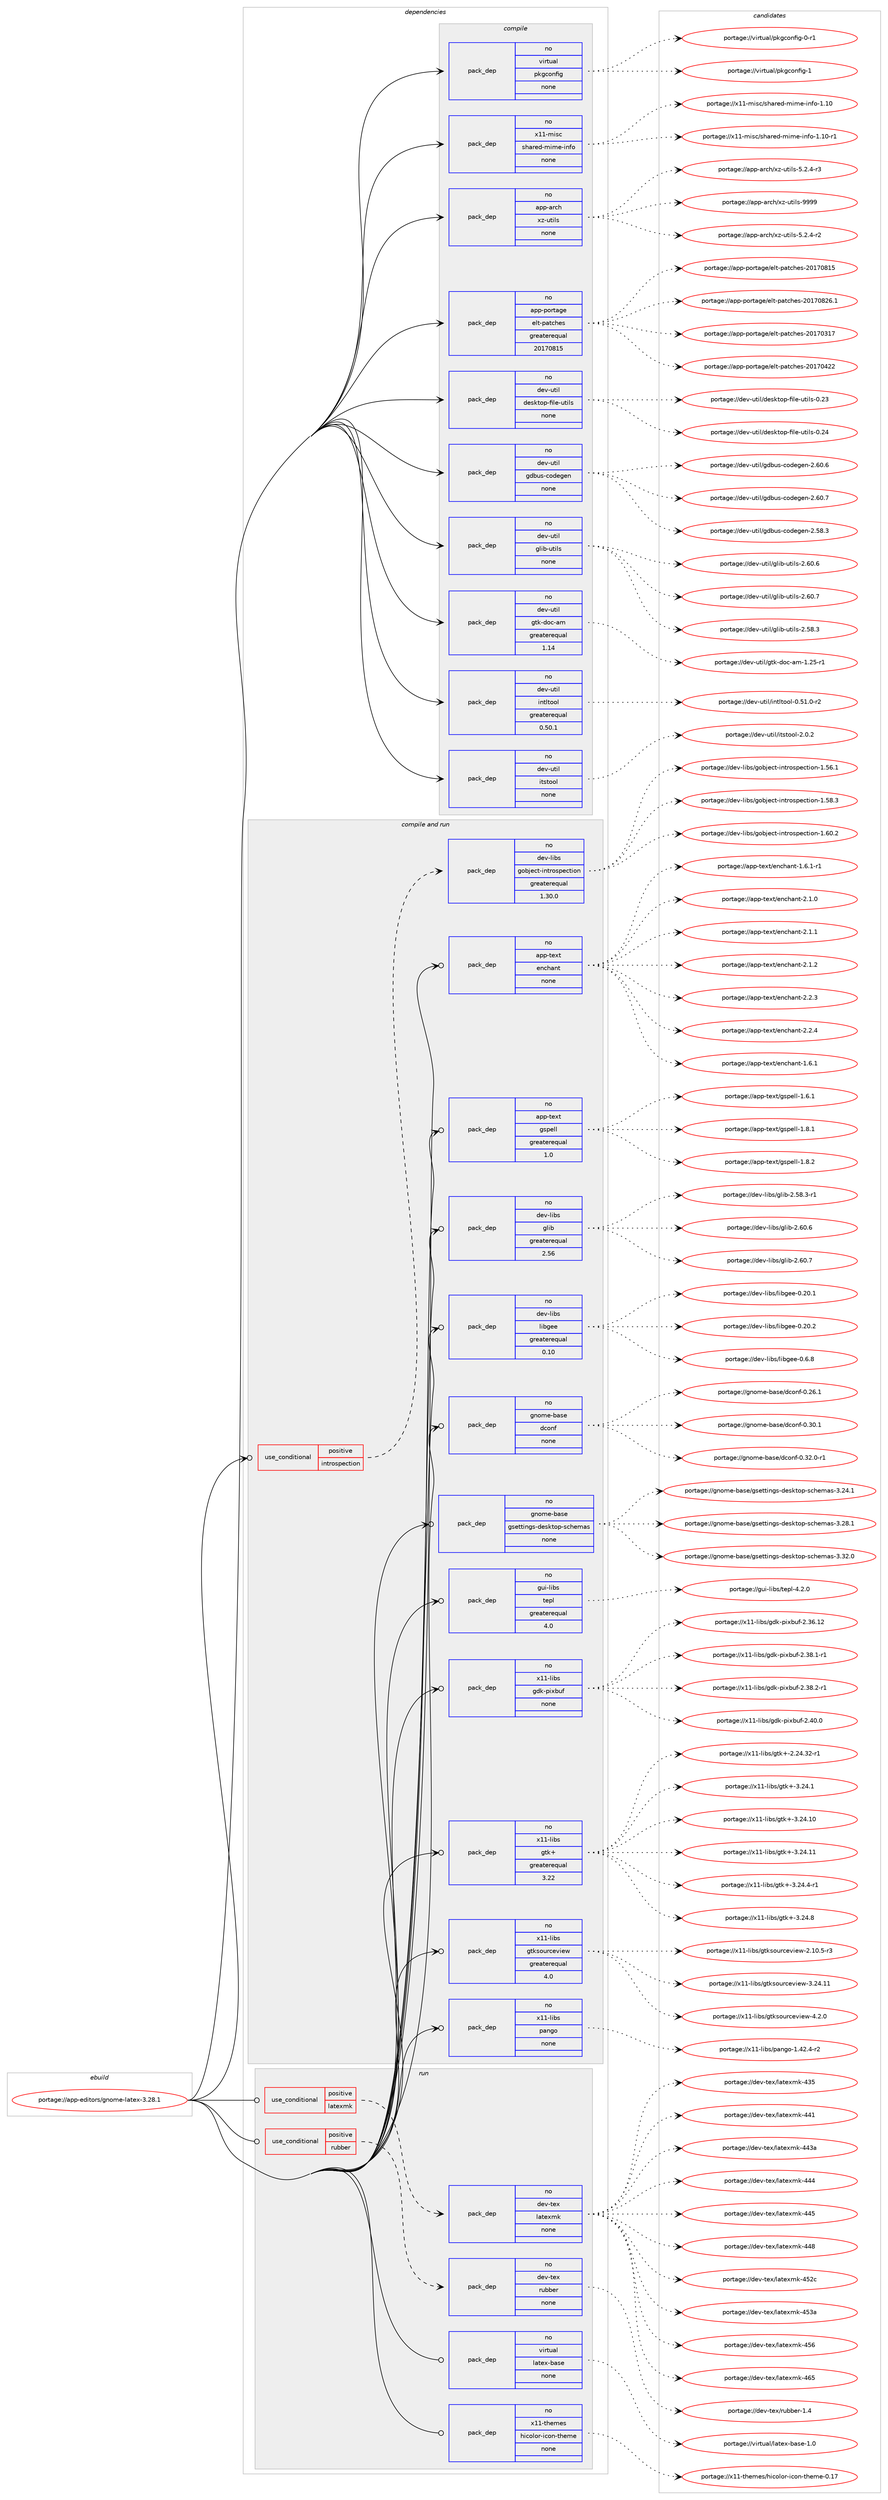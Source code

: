 digraph prolog {

# *************
# Graph options
# *************

newrank=true;
concentrate=true;
compound=true;
graph [rankdir=LR,fontname=Helvetica,fontsize=10,ranksep=1.5];#, ranksep=2.5, nodesep=0.2];
edge  [arrowhead=vee];
node  [fontname=Helvetica,fontsize=10];

# **********
# The ebuild
# **********

subgraph cluster_leftcol {
color=gray;
rank=same;
label=<<i>ebuild</i>>;
id [label="portage://app-editors/gnome-latex-3.28.1", color=red, width=4, href="../app-editors/gnome-latex-3.28.1.svg"];
}

# ****************
# The dependencies
# ****************

subgraph cluster_midcol {
color=gray;
label=<<i>dependencies</i>>;
subgraph cluster_compile {
fillcolor="#eeeeee";
style=filled;
label=<<i>compile</i>>;
subgraph pack12233 {
dependency16674 [label=<<TABLE BORDER="0" CELLBORDER="1" CELLSPACING="0" CELLPADDING="4" WIDTH="220"><TR><TD ROWSPAN="6" CELLPADDING="30">pack_dep</TD></TR><TR><TD WIDTH="110">no</TD></TR><TR><TD>app-arch</TD></TR><TR><TD>xz-utils</TD></TR><TR><TD>none</TD></TR><TR><TD></TD></TR></TABLE>>, shape=none, color=blue];
}
id:e -> dependency16674:w [weight=20,style="solid",arrowhead="vee"];
subgraph pack12234 {
dependency16675 [label=<<TABLE BORDER="0" CELLBORDER="1" CELLSPACING="0" CELLPADDING="4" WIDTH="220"><TR><TD ROWSPAN="6" CELLPADDING="30">pack_dep</TD></TR><TR><TD WIDTH="110">no</TD></TR><TR><TD>app-portage</TD></TR><TR><TD>elt-patches</TD></TR><TR><TD>greaterequal</TD></TR><TR><TD>20170815</TD></TR></TABLE>>, shape=none, color=blue];
}
id:e -> dependency16675:w [weight=20,style="solid",arrowhead="vee"];
subgraph pack12235 {
dependency16676 [label=<<TABLE BORDER="0" CELLBORDER="1" CELLSPACING="0" CELLPADDING="4" WIDTH="220"><TR><TD ROWSPAN="6" CELLPADDING="30">pack_dep</TD></TR><TR><TD WIDTH="110">no</TD></TR><TR><TD>dev-util</TD></TR><TR><TD>desktop-file-utils</TD></TR><TR><TD>none</TD></TR><TR><TD></TD></TR></TABLE>>, shape=none, color=blue];
}
id:e -> dependency16676:w [weight=20,style="solid",arrowhead="vee"];
subgraph pack12236 {
dependency16677 [label=<<TABLE BORDER="0" CELLBORDER="1" CELLSPACING="0" CELLPADDING="4" WIDTH="220"><TR><TD ROWSPAN="6" CELLPADDING="30">pack_dep</TD></TR><TR><TD WIDTH="110">no</TD></TR><TR><TD>dev-util</TD></TR><TR><TD>gdbus-codegen</TD></TR><TR><TD>none</TD></TR><TR><TD></TD></TR></TABLE>>, shape=none, color=blue];
}
id:e -> dependency16677:w [weight=20,style="solid",arrowhead="vee"];
subgraph pack12237 {
dependency16678 [label=<<TABLE BORDER="0" CELLBORDER="1" CELLSPACING="0" CELLPADDING="4" WIDTH="220"><TR><TD ROWSPAN="6" CELLPADDING="30">pack_dep</TD></TR><TR><TD WIDTH="110">no</TD></TR><TR><TD>dev-util</TD></TR><TR><TD>glib-utils</TD></TR><TR><TD>none</TD></TR><TR><TD></TD></TR></TABLE>>, shape=none, color=blue];
}
id:e -> dependency16678:w [weight=20,style="solid",arrowhead="vee"];
subgraph pack12238 {
dependency16679 [label=<<TABLE BORDER="0" CELLBORDER="1" CELLSPACING="0" CELLPADDING="4" WIDTH="220"><TR><TD ROWSPAN="6" CELLPADDING="30">pack_dep</TD></TR><TR><TD WIDTH="110">no</TD></TR><TR><TD>dev-util</TD></TR><TR><TD>gtk-doc-am</TD></TR><TR><TD>greaterequal</TD></TR><TR><TD>1.14</TD></TR></TABLE>>, shape=none, color=blue];
}
id:e -> dependency16679:w [weight=20,style="solid",arrowhead="vee"];
subgraph pack12239 {
dependency16680 [label=<<TABLE BORDER="0" CELLBORDER="1" CELLSPACING="0" CELLPADDING="4" WIDTH="220"><TR><TD ROWSPAN="6" CELLPADDING="30">pack_dep</TD></TR><TR><TD WIDTH="110">no</TD></TR><TR><TD>dev-util</TD></TR><TR><TD>intltool</TD></TR><TR><TD>greaterequal</TD></TR><TR><TD>0.50.1</TD></TR></TABLE>>, shape=none, color=blue];
}
id:e -> dependency16680:w [weight=20,style="solid",arrowhead="vee"];
subgraph pack12240 {
dependency16681 [label=<<TABLE BORDER="0" CELLBORDER="1" CELLSPACING="0" CELLPADDING="4" WIDTH="220"><TR><TD ROWSPAN="6" CELLPADDING="30">pack_dep</TD></TR><TR><TD WIDTH="110">no</TD></TR><TR><TD>dev-util</TD></TR><TR><TD>itstool</TD></TR><TR><TD>none</TD></TR><TR><TD></TD></TR></TABLE>>, shape=none, color=blue];
}
id:e -> dependency16681:w [weight=20,style="solid",arrowhead="vee"];
subgraph pack12241 {
dependency16682 [label=<<TABLE BORDER="0" CELLBORDER="1" CELLSPACING="0" CELLPADDING="4" WIDTH="220"><TR><TD ROWSPAN="6" CELLPADDING="30">pack_dep</TD></TR><TR><TD WIDTH="110">no</TD></TR><TR><TD>virtual</TD></TR><TR><TD>pkgconfig</TD></TR><TR><TD>none</TD></TR><TR><TD></TD></TR></TABLE>>, shape=none, color=blue];
}
id:e -> dependency16682:w [weight=20,style="solid",arrowhead="vee"];
subgraph pack12242 {
dependency16683 [label=<<TABLE BORDER="0" CELLBORDER="1" CELLSPACING="0" CELLPADDING="4" WIDTH="220"><TR><TD ROWSPAN="6" CELLPADDING="30">pack_dep</TD></TR><TR><TD WIDTH="110">no</TD></TR><TR><TD>x11-misc</TD></TR><TR><TD>shared-mime-info</TD></TR><TR><TD>none</TD></TR><TR><TD></TD></TR></TABLE>>, shape=none, color=blue];
}
id:e -> dependency16683:w [weight=20,style="solid",arrowhead="vee"];
}
subgraph cluster_compileandrun {
fillcolor="#eeeeee";
style=filled;
label=<<i>compile and run</i>>;
subgraph cond4137 {
dependency16684 [label=<<TABLE BORDER="0" CELLBORDER="1" CELLSPACING="0" CELLPADDING="4"><TR><TD ROWSPAN="3" CELLPADDING="10">use_conditional</TD></TR><TR><TD>positive</TD></TR><TR><TD>introspection</TD></TR></TABLE>>, shape=none, color=red];
subgraph pack12243 {
dependency16685 [label=<<TABLE BORDER="0" CELLBORDER="1" CELLSPACING="0" CELLPADDING="4" WIDTH="220"><TR><TD ROWSPAN="6" CELLPADDING="30">pack_dep</TD></TR><TR><TD WIDTH="110">no</TD></TR><TR><TD>dev-libs</TD></TR><TR><TD>gobject-introspection</TD></TR><TR><TD>greaterequal</TD></TR><TR><TD>1.30.0</TD></TR></TABLE>>, shape=none, color=blue];
}
dependency16684:e -> dependency16685:w [weight=20,style="dashed",arrowhead="vee"];
}
id:e -> dependency16684:w [weight=20,style="solid",arrowhead="odotvee"];
subgraph pack12244 {
dependency16686 [label=<<TABLE BORDER="0" CELLBORDER="1" CELLSPACING="0" CELLPADDING="4" WIDTH="220"><TR><TD ROWSPAN="6" CELLPADDING="30">pack_dep</TD></TR><TR><TD WIDTH="110">no</TD></TR><TR><TD>app-text</TD></TR><TR><TD>enchant</TD></TR><TR><TD>none</TD></TR><TR><TD></TD></TR></TABLE>>, shape=none, color=blue];
}
id:e -> dependency16686:w [weight=20,style="solid",arrowhead="odotvee"];
subgraph pack12245 {
dependency16687 [label=<<TABLE BORDER="0" CELLBORDER="1" CELLSPACING="0" CELLPADDING="4" WIDTH="220"><TR><TD ROWSPAN="6" CELLPADDING="30">pack_dep</TD></TR><TR><TD WIDTH="110">no</TD></TR><TR><TD>app-text</TD></TR><TR><TD>gspell</TD></TR><TR><TD>greaterequal</TD></TR><TR><TD>1.0</TD></TR></TABLE>>, shape=none, color=blue];
}
id:e -> dependency16687:w [weight=20,style="solid",arrowhead="odotvee"];
subgraph pack12246 {
dependency16688 [label=<<TABLE BORDER="0" CELLBORDER="1" CELLSPACING="0" CELLPADDING="4" WIDTH="220"><TR><TD ROWSPAN="6" CELLPADDING="30">pack_dep</TD></TR><TR><TD WIDTH="110">no</TD></TR><TR><TD>dev-libs</TD></TR><TR><TD>glib</TD></TR><TR><TD>greaterequal</TD></TR><TR><TD>2.56</TD></TR></TABLE>>, shape=none, color=blue];
}
id:e -> dependency16688:w [weight=20,style="solid",arrowhead="odotvee"];
subgraph pack12247 {
dependency16689 [label=<<TABLE BORDER="0" CELLBORDER="1" CELLSPACING="0" CELLPADDING="4" WIDTH="220"><TR><TD ROWSPAN="6" CELLPADDING="30">pack_dep</TD></TR><TR><TD WIDTH="110">no</TD></TR><TR><TD>dev-libs</TD></TR><TR><TD>libgee</TD></TR><TR><TD>greaterequal</TD></TR><TR><TD>0.10</TD></TR></TABLE>>, shape=none, color=blue];
}
id:e -> dependency16689:w [weight=20,style="solid",arrowhead="odotvee"];
subgraph pack12248 {
dependency16690 [label=<<TABLE BORDER="0" CELLBORDER="1" CELLSPACING="0" CELLPADDING="4" WIDTH="220"><TR><TD ROWSPAN="6" CELLPADDING="30">pack_dep</TD></TR><TR><TD WIDTH="110">no</TD></TR><TR><TD>gnome-base</TD></TR><TR><TD>dconf</TD></TR><TR><TD>none</TD></TR><TR><TD></TD></TR></TABLE>>, shape=none, color=blue];
}
id:e -> dependency16690:w [weight=20,style="solid",arrowhead="odotvee"];
subgraph pack12249 {
dependency16691 [label=<<TABLE BORDER="0" CELLBORDER="1" CELLSPACING="0" CELLPADDING="4" WIDTH="220"><TR><TD ROWSPAN="6" CELLPADDING="30">pack_dep</TD></TR><TR><TD WIDTH="110">no</TD></TR><TR><TD>gnome-base</TD></TR><TR><TD>gsettings-desktop-schemas</TD></TR><TR><TD>none</TD></TR><TR><TD></TD></TR></TABLE>>, shape=none, color=blue];
}
id:e -> dependency16691:w [weight=20,style="solid",arrowhead="odotvee"];
subgraph pack12250 {
dependency16692 [label=<<TABLE BORDER="0" CELLBORDER="1" CELLSPACING="0" CELLPADDING="4" WIDTH="220"><TR><TD ROWSPAN="6" CELLPADDING="30">pack_dep</TD></TR><TR><TD WIDTH="110">no</TD></TR><TR><TD>gui-libs</TD></TR><TR><TD>tepl</TD></TR><TR><TD>greaterequal</TD></TR><TR><TD>4.0</TD></TR></TABLE>>, shape=none, color=blue];
}
id:e -> dependency16692:w [weight=20,style="solid",arrowhead="odotvee"];
subgraph pack12251 {
dependency16693 [label=<<TABLE BORDER="0" CELLBORDER="1" CELLSPACING="0" CELLPADDING="4" WIDTH="220"><TR><TD ROWSPAN="6" CELLPADDING="30">pack_dep</TD></TR><TR><TD WIDTH="110">no</TD></TR><TR><TD>x11-libs</TD></TR><TR><TD>gdk-pixbuf</TD></TR><TR><TD>none</TD></TR><TR><TD></TD></TR></TABLE>>, shape=none, color=blue];
}
id:e -> dependency16693:w [weight=20,style="solid",arrowhead="odotvee"];
subgraph pack12252 {
dependency16694 [label=<<TABLE BORDER="0" CELLBORDER="1" CELLSPACING="0" CELLPADDING="4" WIDTH="220"><TR><TD ROWSPAN="6" CELLPADDING="30">pack_dep</TD></TR><TR><TD WIDTH="110">no</TD></TR><TR><TD>x11-libs</TD></TR><TR><TD>gtk+</TD></TR><TR><TD>greaterequal</TD></TR><TR><TD>3.22</TD></TR></TABLE>>, shape=none, color=blue];
}
id:e -> dependency16694:w [weight=20,style="solid",arrowhead="odotvee"];
subgraph pack12253 {
dependency16695 [label=<<TABLE BORDER="0" CELLBORDER="1" CELLSPACING="0" CELLPADDING="4" WIDTH="220"><TR><TD ROWSPAN="6" CELLPADDING="30">pack_dep</TD></TR><TR><TD WIDTH="110">no</TD></TR><TR><TD>x11-libs</TD></TR><TR><TD>gtksourceview</TD></TR><TR><TD>greaterequal</TD></TR><TR><TD>4.0</TD></TR></TABLE>>, shape=none, color=blue];
}
id:e -> dependency16695:w [weight=20,style="solid",arrowhead="odotvee"];
subgraph pack12254 {
dependency16696 [label=<<TABLE BORDER="0" CELLBORDER="1" CELLSPACING="0" CELLPADDING="4" WIDTH="220"><TR><TD ROWSPAN="6" CELLPADDING="30">pack_dep</TD></TR><TR><TD WIDTH="110">no</TD></TR><TR><TD>x11-libs</TD></TR><TR><TD>pango</TD></TR><TR><TD>none</TD></TR><TR><TD></TD></TR></TABLE>>, shape=none, color=blue];
}
id:e -> dependency16696:w [weight=20,style="solid",arrowhead="odotvee"];
}
subgraph cluster_run {
fillcolor="#eeeeee";
style=filled;
label=<<i>run</i>>;
subgraph cond4138 {
dependency16697 [label=<<TABLE BORDER="0" CELLBORDER="1" CELLSPACING="0" CELLPADDING="4"><TR><TD ROWSPAN="3" CELLPADDING="10">use_conditional</TD></TR><TR><TD>positive</TD></TR><TR><TD>latexmk</TD></TR></TABLE>>, shape=none, color=red];
subgraph pack12255 {
dependency16698 [label=<<TABLE BORDER="0" CELLBORDER="1" CELLSPACING="0" CELLPADDING="4" WIDTH="220"><TR><TD ROWSPAN="6" CELLPADDING="30">pack_dep</TD></TR><TR><TD WIDTH="110">no</TD></TR><TR><TD>dev-tex</TD></TR><TR><TD>latexmk</TD></TR><TR><TD>none</TD></TR><TR><TD></TD></TR></TABLE>>, shape=none, color=blue];
}
dependency16697:e -> dependency16698:w [weight=20,style="dashed",arrowhead="vee"];
}
id:e -> dependency16697:w [weight=20,style="solid",arrowhead="odot"];
subgraph cond4139 {
dependency16699 [label=<<TABLE BORDER="0" CELLBORDER="1" CELLSPACING="0" CELLPADDING="4"><TR><TD ROWSPAN="3" CELLPADDING="10">use_conditional</TD></TR><TR><TD>positive</TD></TR><TR><TD>rubber</TD></TR></TABLE>>, shape=none, color=red];
subgraph pack12256 {
dependency16700 [label=<<TABLE BORDER="0" CELLBORDER="1" CELLSPACING="0" CELLPADDING="4" WIDTH="220"><TR><TD ROWSPAN="6" CELLPADDING="30">pack_dep</TD></TR><TR><TD WIDTH="110">no</TD></TR><TR><TD>dev-tex</TD></TR><TR><TD>rubber</TD></TR><TR><TD>none</TD></TR><TR><TD></TD></TR></TABLE>>, shape=none, color=blue];
}
dependency16699:e -> dependency16700:w [weight=20,style="dashed",arrowhead="vee"];
}
id:e -> dependency16699:w [weight=20,style="solid",arrowhead="odot"];
subgraph pack12257 {
dependency16701 [label=<<TABLE BORDER="0" CELLBORDER="1" CELLSPACING="0" CELLPADDING="4" WIDTH="220"><TR><TD ROWSPAN="6" CELLPADDING="30">pack_dep</TD></TR><TR><TD WIDTH="110">no</TD></TR><TR><TD>virtual</TD></TR><TR><TD>latex-base</TD></TR><TR><TD>none</TD></TR><TR><TD></TD></TR></TABLE>>, shape=none, color=blue];
}
id:e -> dependency16701:w [weight=20,style="solid",arrowhead="odot"];
subgraph pack12258 {
dependency16702 [label=<<TABLE BORDER="0" CELLBORDER="1" CELLSPACING="0" CELLPADDING="4" WIDTH="220"><TR><TD ROWSPAN="6" CELLPADDING="30">pack_dep</TD></TR><TR><TD WIDTH="110">no</TD></TR><TR><TD>x11-themes</TD></TR><TR><TD>hicolor-icon-theme</TD></TR><TR><TD>none</TD></TR><TR><TD></TD></TR></TABLE>>, shape=none, color=blue];
}
id:e -> dependency16702:w [weight=20,style="solid",arrowhead="odot"];
}
}

# **************
# The candidates
# **************

subgraph cluster_choices {
rank=same;
color=gray;
label=<<i>candidates</i>>;

subgraph choice12233 {
color=black;
nodesep=1;
choiceportage9711211245971149910447120122451171161051081154553465046524511450 [label="portage://app-arch/xz-utils-5.2.4-r2", color=red, width=4,href="../app-arch/xz-utils-5.2.4-r2.svg"];
choiceportage9711211245971149910447120122451171161051081154553465046524511451 [label="portage://app-arch/xz-utils-5.2.4-r3", color=red, width=4,href="../app-arch/xz-utils-5.2.4-r3.svg"];
choiceportage9711211245971149910447120122451171161051081154557575757 [label="portage://app-arch/xz-utils-9999", color=red, width=4,href="../app-arch/xz-utils-9999.svg"];
dependency16674:e -> choiceportage9711211245971149910447120122451171161051081154553465046524511450:w [style=dotted,weight="100"];
dependency16674:e -> choiceportage9711211245971149910447120122451171161051081154553465046524511451:w [style=dotted,weight="100"];
dependency16674:e -> choiceportage9711211245971149910447120122451171161051081154557575757:w [style=dotted,weight="100"];
}
subgraph choice12234 {
color=black;
nodesep=1;
choiceportage97112112451121111141169710310147101108116451129711699104101115455048495548514955 [label="portage://app-portage/elt-patches-20170317", color=red, width=4,href="../app-portage/elt-patches-20170317.svg"];
choiceportage97112112451121111141169710310147101108116451129711699104101115455048495548525050 [label="portage://app-portage/elt-patches-20170422", color=red, width=4,href="../app-portage/elt-patches-20170422.svg"];
choiceportage97112112451121111141169710310147101108116451129711699104101115455048495548564953 [label="portage://app-portage/elt-patches-20170815", color=red, width=4,href="../app-portage/elt-patches-20170815.svg"];
choiceportage971121124511211111411697103101471011081164511297116991041011154550484955485650544649 [label="portage://app-portage/elt-patches-20170826.1", color=red, width=4,href="../app-portage/elt-patches-20170826.1.svg"];
dependency16675:e -> choiceportage97112112451121111141169710310147101108116451129711699104101115455048495548514955:w [style=dotted,weight="100"];
dependency16675:e -> choiceportage97112112451121111141169710310147101108116451129711699104101115455048495548525050:w [style=dotted,weight="100"];
dependency16675:e -> choiceportage97112112451121111141169710310147101108116451129711699104101115455048495548564953:w [style=dotted,weight="100"];
dependency16675:e -> choiceportage971121124511211111411697103101471011081164511297116991041011154550484955485650544649:w [style=dotted,weight="100"];
}
subgraph choice12235 {
color=black;
nodesep=1;
choiceportage100101118451171161051084710010111510711611111245102105108101451171161051081154548465051 [label="portage://dev-util/desktop-file-utils-0.23", color=red, width=4,href="../dev-util/desktop-file-utils-0.23.svg"];
choiceportage100101118451171161051084710010111510711611111245102105108101451171161051081154548465052 [label="portage://dev-util/desktop-file-utils-0.24", color=red, width=4,href="../dev-util/desktop-file-utils-0.24.svg"];
dependency16676:e -> choiceportage100101118451171161051084710010111510711611111245102105108101451171161051081154548465051:w [style=dotted,weight="100"];
dependency16676:e -> choiceportage100101118451171161051084710010111510711611111245102105108101451171161051081154548465052:w [style=dotted,weight="100"];
}
subgraph choice12236 {
color=black;
nodesep=1;
choiceportage100101118451171161051084710310098117115459911110010110310111045504653564651 [label="portage://dev-util/gdbus-codegen-2.58.3", color=red, width=4,href="../dev-util/gdbus-codegen-2.58.3.svg"];
choiceportage100101118451171161051084710310098117115459911110010110310111045504654484654 [label="portage://dev-util/gdbus-codegen-2.60.6", color=red, width=4,href="../dev-util/gdbus-codegen-2.60.6.svg"];
choiceportage100101118451171161051084710310098117115459911110010110310111045504654484655 [label="portage://dev-util/gdbus-codegen-2.60.7", color=red, width=4,href="../dev-util/gdbus-codegen-2.60.7.svg"];
dependency16677:e -> choiceportage100101118451171161051084710310098117115459911110010110310111045504653564651:w [style=dotted,weight="100"];
dependency16677:e -> choiceportage100101118451171161051084710310098117115459911110010110310111045504654484654:w [style=dotted,weight="100"];
dependency16677:e -> choiceportage100101118451171161051084710310098117115459911110010110310111045504654484655:w [style=dotted,weight="100"];
}
subgraph choice12237 {
color=black;
nodesep=1;
choiceportage1001011184511711610510847103108105984511711610510811545504653564651 [label="portage://dev-util/glib-utils-2.58.3", color=red, width=4,href="../dev-util/glib-utils-2.58.3.svg"];
choiceportage1001011184511711610510847103108105984511711610510811545504654484654 [label="portage://dev-util/glib-utils-2.60.6", color=red, width=4,href="../dev-util/glib-utils-2.60.6.svg"];
choiceportage1001011184511711610510847103108105984511711610510811545504654484655 [label="portage://dev-util/glib-utils-2.60.7", color=red, width=4,href="../dev-util/glib-utils-2.60.7.svg"];
dependency16678:e -> choiceportage1001011184511711610510847103108105984511711610510811545504653564651:w [style=dotted,weight="100"];
dependency16678:e -> choiceportage1001011184511711610510847103108105984511711610510811545504654484654:w [style=dotted,weight="100"];
dependency16678:e -> choiceportage1001011184511711610510847103108105984511711610510811545504654484655:w [style=dotted,weight="100"];
}
subgraph choice12238 {
color=black;
nodesep=1;
choiceportage10010111845117116105108471031161074510011199459710945494650534511449 [label="portage://dev-util/gtk-doc-am-1.25-r1", color=red, width=4,href="../dev-util/gtk-doc-am-1.25-r1.svg"];
dependency16679:e -> choiceportage10010111845117116105108471031161074510011199459710945494650534511449:w [style=dotted,weight="100"];
}
subgraph choice12239 {
color=black;
nodesep=1;
choiceportage1001011184511711610510847105110116108116111111108454846534946484511450 [label="portage://dev-util/intltool-0.51.0-r2", color=red, width=4,href="../dev-util/intltool-0.51.0-r2.svg"];
dependency16680:e -> choiceportage1001011184511711610510847105110116108116111111108454846534946484511450:w [style=dotted,weight="100"];
}
subgraph choice12240 {
color=black;
nodesep=1;
choiceportage1001011184511711610510847105116115116111111108455046484650 [label="portage://dev-util/itstool-2.0.2", color=red, width=4,href="../dev-util/itstool-2.0.2.svg"];
dependency16681:e -> choiceportage1001011184511711610510847105116115116111111108455046484650:w [style=dotted,weight="100"];
}
subgraph choice12241 {
color=black;
nodesep=1;
choiceportage11810511411611797108471121071039911111010210510345484511449 [label="portage://virtual/pkgconfig-0-r1", color=red, width=4,href="../virtual/pkgconfig-0-r1.svg"];
choiceportage1181051141161179710847112107103991111101021051034549 [label="portage://virtual/pkgconfig-1", color=red, width=4,href="../virtual/pkgconfig-1.svg"];
dependency16682:e -> choiceportage11810511411611797108471121071039911111010210510345484511449:w [style=dotted,weight="100"];
dependency16682:e -> choiceportage1181051141161179710847112107103991111101021051034549:w [style=dotted,weight="100"];
}
subgraph choice12242 {
color=black;
nodesep=1;
choiceportage12049494510910511599471151049711410110045109105109101451051101021114549464948 [label="portage://x11-misc/shared-mime-info-1.10", color=red, width=4,href="../x11-misc/shared-mime-info-1.10.svg"];
choiceportage120494945109105115994711510497114101100451091051091014510511010211145494649484511449 [label="portage://x11-misc/shared-mime-info-1.10-r1", color=red, width=4,href="../x11-misc/shared-mime-info-1.10-r1.svg"];
dependency16683:e -> choiceportage12049494510910511599471151049711410110045109105109101451051101021114549464948:w [style=dotted,weight="100"];
dependency16683:e -> choiceportage120494945109105115994711510497114101100451091051091014510511010211145494649484511449:w [style=dotted,weight="100"];
}
subgraph choice12243 {
color=black;
nodesep=1;
choiceportage1001011184510810598115471031119810610199116451051101161141111151121019911610511111045494653544649 [label="portage://dev-libs/gobject-introspection-1.56.1", color=red, width=4,href="../dev-libs/gobject-introspection-1.56.1.svg"];
choiceportage1001011184510810598115471031119810610199116451051101161141111151121019911610511111045494653564651 [label="portage://dev-libs/gobject-introspection-1.58.3", color=red, width=4,href="../dev-libs/gobject-introspection-1.58.3.svg"];
choiceportage1001011184510810598115471031119810610199116451051101161141111151121019911610511111045494654484650 [label="portage://dev-libs/gobject-introspection-1.60.2", color=red, width=4,href="../dev-libs/gobject-introspection-1.60.2.svg"];
dependency16685:e -> choiceportage1001011184510810598115471031119810610199116451051101161141111151121019911610511111045494653544649:w [style=dotted,weight="100"];
dependency16685:e -> choiceportage1001011184510810598115471031119810610199116451051101161141111151121019911610511111045494653564651:w [style=dotted,weight="100"];
dependency16685:e -> choiceportage1001011184510810598115471031119810610199116451051101161141111151121019911610511111045494654484650:w [style=dotted,weight="100"];
}
subgraph choice12244 {
color=black;
nodesep=1;
choiceportage9711211245116101120116471011109910497110116454946544649 [label="portage://app-text/enchant-1.6.1", color=red, width=4,href="../app-text/enchant-1.6.1.svg"];
choiceportage97112112451161011201164710111099104971101164549465446494511449 [label="portage://app-text/enchant-1.6.1-r1", color=red, width=4,href="../app-text/enchant-1.6.1-r1.svg"];
choiceportage9711211245116101120116471011109910497110116455046494648 [label="portage://app-text/enchant-2.1.0", color=red, width=4,href="../app-text/enchant-2.1.0.svg"];
choiceportage9711211245116101120116471011109910497110116455046494649 [label="portage://app-text/enchant-2.1.1", color=red, width=4,href="../app-text/enchant-2.1.1.svg"];
choiceportage9711211245116101120116471011109910497110116455046494650 [label="portage://app-text/enchant-2.1.2", color=red, width=4,href="../app-text/enchant-2.1.2.svg"];
choiceportage9711211245116101120116471011109910497110116455046504651 [label="portage://app-text/enchant-2.2.3", color=red, width=4,href="../app-text/enchant-2.2.3.svg"];
choiceportage9711211245116101120116471011109910497110116455046504652 [label="portage://app-text/enchant-2.2.4", color=red, width=4,href="../app-text/enchant-2.2.4.svg"];
dependency16686:e -> choiceportage9711211245116101120116471011109910497110116454946544649:w [style=dotted,weight="100"];
dependency16686:e -> choiceportage97112112451161011201164710111099104971101164549465446494511449:w [style=dotted,weight="100"];
dependency16686:e -> choiceportage9711211245116101120116471011109910497110116455046494648:w [style=dotted,weight="100"];
dependency16686:e -> choiceportage9711211245116101120116471011109910497110116455046494649:w [style=dotted,weight="100"];
dependency16686:e -> choiceportage9711211245116101120116471011109910497110116455046494650:w [style=dotted,weight="100"];
dependency16686:e -> choiceportage9711211245116101120116471011109910497110116455046504651:w [style=dotted,weight="100"];
dependency16686:e -> choiceportage9711211245116101120116471011109910497110116455046504652:w [style=dotted,weight="100"];
}
subgraph choice12245 {
color=black;
nodesep=1;
choiceportage971121124511610112011647103115112101108108454946544649 [label="portage://app-text/gspell-1.6.1", color=red, width=4,href="../app-text/gspell-1.6.1.svg"];
choiceportage971121124511610112011647103115112101108108454946564649 [label="portage://app-text/gspell-1.8.1", color=red, width=4,href="../app-text/gspell-1.8.1.svg"];
choiceportage971121124511610112011647103115112101108108454946564650 [label="portage://app-text/gspell-1.8.2", color=red, width=4,href="../app-text/gspell-1.8.2.svg"];
dependency16687:e -> choiceportage971121124511610112011647103115112101108108454946544649:w [style=dotted,weight="100"];
dependency16687:e -> choiceportage971121124511610112011647103115112101108108454946564649:w [style=dotted,weight="100"];
dependency16687:e -> choiceportage971121124511610112011647103115112101108108454946564650:w [style=dotted,weight="100"];
}
subgraph choice12246 {
color=black;
nodesep=1;
choiceportage10010111845108105981154710310810598455046535646514511449 [label="portage://dev-libs/glib-2.58.3-r1", color=red, width=4,href="../dev-libs/glib-2.58.3-r1.svg"];
choiceportage1001011184510810598115471031081059845504654484654 [label="portage://dev-libs/glib-2.60.6", color=red, width=4,href="../dev-libs/glib-2.60.6.svg"];
choiceportage1001011184510810598115471031081059845504654484655 [label="portage://dev-libs/glib-2.60.7", color=red, width=4,href="../dev-libs/glib-2.60.7.svg"];
dependency16688:e -> choiceportage10010111845108105981154710310810598455046535646514511449:w [style=dotted,weight="100"];
dependency16688:e -> choiceportage1001011184510810598115471031081059845504654484654:w [style=dotted,weight="100"];
dependency16688:e -> choiceportage1001011184510810598115471031081059845504654484655:w [style=dotted,weight="100"];
}
subgraph choice12247 {
color=black;
nodesep=1;
choiceportage1001011184510810598115471081059810310110145484650484649 [label="portage://dev-libs/libgee-0.20.1", color=red, width=4,href="../dev-libs/libgee-0.20.1.svg"];
choiceportage1001011184510810598115471081059810310110145484650484650 [label="portage://dev-libs/libgee-0.20.2", color=red, width=4,href="../dev-libs/libgee-0.20.2.svg"];
choiceportage10010111845108105981154710810598103101101454846544656 [label="portage://dev-libs/libgee-0.6.8", color=red, width=4,href="../dev-libs/libgee-0.6.8.svg"];
dependency16689:e -> choiceportage1001011184510810598115471081059810310110145484650484649:w [style=dotted,weight="100"];
dependency16689:e -> choiceportage1001011184510810598115471081059810310110145484650484650:w [style=dotted,weight="100"];
dependency16689:e -> choiceportage10010111845108105981154710810598103101101454846544656:w [style=dotted,weight="100"];
}
subgraph choice12248 {
color=black;
nodesep=1;
choiceportage103110111109101459897115101471009911111010245484650544649 [label="portage://gnome-base/dconf-0.26.1", color=red, width=4,href="../gnome-base/dconf-0.26.1.svg"];
choiceportage103110111109101459897115101471009911111010245484651484649 [label="portage://gnome-base/dconf-0.30.1", color=red, width=4,href="../gnome-base/dconf-0.30.1.svg"];
choiceportage1031101111091014598971151014710099111110102454846515046484511449 [label="portage://gnome-base/dconf-0.32.0-r1", color=red, width=4,href="../gnome-base/dconf-0.32.0-r1.svg"];
dependency16690:e -> choiceportage103110111109101459897115101471009911111010245484650544649:w [style=dotted,weight="100"];
dependency16690:e -> choiceportage103110111109101459897115101471009911111010245484651484649:w [style=dotted,weight="100"];
dependency16690:e -> choiceportage1031101111091014598971151014710099111110102454846515046484511449:w [style=dotted,weight="100"];
}
subgraph choice12249 {
color=black;
nodesep=1;
choiceportage103110111109101459897115101471031151011161161051101031154510010111510711611111245115991041011099711545514650524649 [label="portage://gnome-base/gsettings-desktop-schemas-3.24.1", color=red, width=4,href="../gnome-base/gsettings-desktop-schemas-3.24.1.svg"];
choiceportage103110111109101459897115101471031151011161161051101031154510010111510711611111245115991041011099711545514650564649 [label="portage://gnome-base/gsettings-desktop-schemas-3.28.1", color=red, width=4,href="../gnome-base/gsettings-desktop-schemas-3.28.1.svg"];
choiceportage103110111109101459897115101471031151011161161051101031154510010111510711611111245115991041011099711545514651504648 [label="portage://gnome-base/gsettings-desktop-schemas-3.32.0", color=red, width=4,href="../gnome-base/gsettings-desktop-schemas-3.32.0.svg"];
dependency16691:e -> choiceportage103110111109101459897115101471031151011161161051101031154510010111510711611111245115991041011099711545514650524649:w [style=dotted,weight="100"];
dependency16691:e -> choiceportage103110111109101459897115101471031151011161161051101031154510010111510711611111245115991041011099711545514650564649:w [style=dotted,weight="100"];
dependency16691:e -> choiceportage103110111109101459897115101471031151011161161051101031154510010111510711611111245115991041011099711545514651504648:w [style=dotted,weight="100"];
}
subgraph choice12250 {
color=black;
nodesep=1;
choiceportage103117105451081059811547116101112108455246504648 [label="portage://gui-libs/tepl-4.2.0", color=red, width=4,href="../gui-libs/tepl-4.2.0.svg"];
dependency16692:e -> choiceportage103117105451081059811547116101112108455246504648:w [style=dotted,weight="100"];
}
subgraph choice12251 {
color=black;
nodesep=1;
choiceportage120494945108105981154710310010745112105120981171024550465154464950 [label="portage://x11-libs/gdk-pixbuf-2.36.12", color=red, width=4,href="../x11-libs/gdk-pixbuf-2.36.12.svg"];
choiceportage12049494510810598115471031001074511210512098117102455046515646494511449 [label="portage://x11-libs/gdk-pixbuf-2.38.1-r1", color=red, width=4,href="../x11-libs/gdk-pixbuf-2.38.1-r1.svg"];
choiceportage12049494510810598115471031001074511210512098117102455046515646504511449 [label="portage://x11-libs/gdk-pixbuf-2.38.2-r1", color=red, width=4,href="../x11-libs/gdk-pixbuf-2.38.2-r1.svg"];
choiceportage1204949451081059811547103100107451121051209811710245504652484648 [label="portage://x11-libs/gdk-pixbuf-2.40.0", color=red, width=4,href="../x11-libs/gdk-pixbuf-2.40.0.svg"];
dependency16693:e -> choiceportage120494945108105981154710310010745112105120981171024550465154464950:w [style=dotted,weight="100"];
dependency16693:e -> choiceportage12049494510810598115471031001074511210512098117102455046515646494511449:w [style=dotted,weight="100"];
dependency16693:e -> choiceportage12049494510810598115471031001074511210512098117102455046515646504511449:w [style=dotted,weight="100"];
dependency16693:e -> choiceportage1204949451081059811547103100107451121051209811710245504652484648:w [style=dotted,weight="100"];
}
subgraph choice12252 {
color=black;
nodesep=1;
choiceportage12049494510810598115471031161074345504650524651504511449 [label="portage://x11-libs/gtk+-2.24.32-r1", color=red, width=4,href="../x11-libs/gtk+-2.24.32-r1.svg"];
choiceportage12049494510810598115471031161074345514650524649 [label="portage://x11-libs/gtk+-3.24.1", color=red, width=4,href="../x11-libs/gtk+-3.24.1.svg"];
choiceportage1204949451081059811547103116107434551465052464948 [label="portage://x11-libs/gtk+-3.24.10", color=red, width=4,href="../x11-libs/gtk+-3.24.10.svg"];
choiceportage1204949451081059811547103116107434551465052464949 [label="portage://x11-libs/gtk+-3.24.11", color=red, width=4,href="../x11-libs/gtk+-3.24.11.svg"];
choiceportage120494945108105981154710311610743455146505246524511449 [label="portage://x11-libs/gtk+-3.24.4-r1", color=red, width=4,href="../x11-libs/gtk+-3.24.4-r1.svg"];
choiceportage12049494510810598115471031161074345514650524656 [label="portage://x11-libs/gtk+-3.24.8", color=red, width=4,href="../x11-libs/gtk+-3.24.8.svg"];
dependency16694:e -> choiceportage12049494510810598115471031161074345504650524651504511449:w [style=dotted,weight="100"];
dependency16694:e -> choiceportage12049494510810598115471031161074345514650524649:w [style=dotted,weight="100"];
dependency16694:e -> choiceportage1204949451081059811547103116107434551465052464948:w [style=dotted,weight="100"];
dependency16694:e -> choiceportage1204949451081059811547103116107434551465052464949:w [style=dotted,weight="100"];
dependency16694:e -> choiceportage120494945108105981154710311610743455146505246524511449:w [style=dotted,weight="100"];
dependency16694:e -> choiceportage12049494510810598115471031161074345514650524656:w [style=dotted,weight="100"];
}
subgraph choice12253 {
color=black;
nodesep=1;
choiceportage120494945108105981154710311610711511111711499101118105101119455046494846534511451 [label="portage://x11-libs/gtksourceview-2.10.5-r3", color=red, width=4,href="../x11-libs/gtksourceview-2.10.5-r3.svg"];
choiceportage1204949451081059811547103116107115111117114991011181051011194551465052464949 [label="portage://x11-libs/gtksourceview-3.24.11", color=red, width=4,href="../x11-libs/gtksourceview-3.24.11.svg"];
choiceportage120494945108105981154710311610711511111711499101118105101119455246504648 [label="portage://x11-libs/gtksourceview-4.2.0", color=red, width=4,href="../x11-libs/gtksourceview-4.2.0.svg"];
dependency16695:e -> choiceportage120494945108105981154710311610711511111711499101118105101119455046494846534511451:w [style=dotted,weight="100"];
dependency16695:e -> choiceportage1204949451081059811547103116107115111117114991011181051011194551465052464949:w [style=dotted,weight="100"];
dependency16695:e -> choiceportage120494945108105981154710311610711511111711499101118105101119455246504648:w [style=dotted,weight="100"];
}
subgraph choice12254 {
color=black;
nodesep=1;
choiceportage120494945108105981154711297110103111454946525046524511450 [label="portage://x11-libs/pango-1.42.4-r2", color=red, width=4,href="../x11-libs/pango-1.42.4-r2.svg"];
dependency16696:e -> choiceportage120494945108105981154711297110103111454946525046524511450:w [style=dotted,weight="100"];
}
subgraph choice12255 {
color=black;
nodesep=1;
choiceportage10010111845116101120471089711610112010910745525153 [label="portage://dev-tex/latexmk-435", color=red, width=4,href="../dev-tex/latexmk-435.svg"];
choiceportage10010111845116101120471089711610112010910745525249 [label="portage://dev-tex/latexmk-441", color=red, width=4,href="../dev-tex/latexmk-441.svg"];
choiceportage1001011184511610112047108971161011201091074552525197 [label="portage://dev-tex/latexmk-443a", color=red, width=4,href="../dev-tex/latexmk-443a.svg"];
choiceportage10010111845116101120471089711610112010910745525252 [label="portage://dev-tex/latexmk-444", color=red, width=4,href="../dev-tex/latexmk-444.svg"];
choiceportage10010111845116101120471089711610112010910745525253 [label="portage://dev-tex/latexmk-445", color=red, width=4,href="../dev-tex/latexmk-445.svg"];
choiceportage10010111845116101120471089711610112010910745525256 [label="portage://dev-tex/latexmk-448", color=red, width=4,href="../dev-tex/latexmk-448.svg"];
choiceportage1001011184511610112047108971161011201091074552535099 [label="portage://dev-tex/latexmk-452c", color=red, width=4,href="../dev-tex/latexmk-452c.svg"];
choiceportage1001011184511610112047108971161011201091074552535197 [label="portage://dev-tex/latexmk-453a", color=red, width=4,href="../dev-tex/latexmk-453a.svg"];
choiceportage10010111845116101120471089711610112010910745525354 [label="portage://dev-tex/latexmk-456", color=red, width=4,href="../dev-tex/latexmk-456.svg"];
choiceportage10010111845116101120471089711610112010910745525453 [label="portage://dev-tex/latexmk-465", color=red, width=4,href="../dev-tex/latexmk-465.svg"];
dependency16698:e -> choiceportage10010111845116101120471089711610112010910745525153:w [style=dotted,weight="100"];
dependency16698:e -> choiceportage10010111845116101120471089711610112010910745525249:w [style=dotted,weight="100"];
dependency16698:e -> choiceportage1001011184511610112047108971161011201091074552525197:w [style=dotted,weight="100"];
dependency16698:e -> choiceportage10010111845116101120471089711610112010910745525252:w [style=dotted,weight="100"];
dependency16698:e -> choiceportage10010111845116101120471089711610112010910745525253:w [style=dotted,weight="100"];
dependency16698:e -> choiceportage10010111845116101120471089711610112010910745525256:w [style=dotted,weight="100"];
dependency16698:e -> choiceportage1001011184511610112047108971161011201091074552535099:w [style=dotted,weight="100"];
dependency16698:e -> choiceportage1001011184511610112047108971161011201091074552535197:w [style=dotted,weight="100"];
dependency16698:e -> choiceportage10010111845116101120471089711610112010910745525354:w [style=dotted,weight="100"];
dependency16698:e -> choiceportage10010111845116101120471089711610112010910745525453:w [style=dotted,weight="100"];
}
subgraph choice12256 {
color=black;
nodesep=1;
choiceportage1001011184511610112047114117989810111445494652 [label="portage://dev-tex/rubber-1.4", color=red, width=4,href="../dev-tex/rubber-1.4.svg"];
dependency16700:e -> choiceportage1001011184511610112047114117989810111445494652:w [style=dotted,weight="100"];
}
subgraph choice12257 {
color=black;
nodesep=1;
choiceportage11810511411611797108471089711610112045989711510145494648 [label="portage://virtual/latex-base-1.0", color=red, width=4,href="../virtual/latex-base-1.0.svg"];
dependency16701:e -> choiceportage11810511411611797108471089711610112045989711510145494648:w [style=dotted,weight="100"];
}
subgraph choice12258 {
color=black;
nodesep=1;
choiceportage12049494511610410110910111547104105991111081111144510599111110451161041011091014548464955 [label="portage://x11-themes/hicolor-icon-theme-0.17", color=red, width=4,href="../x11-themes/hicolor-icon-theme-0.17.svg"];
dependency16702:e -> choiceportage12049494511610410110910111547104105991111081111144510599111110451161041011091014548464955:w [style=dotted,weight="100"];
}
}

}
